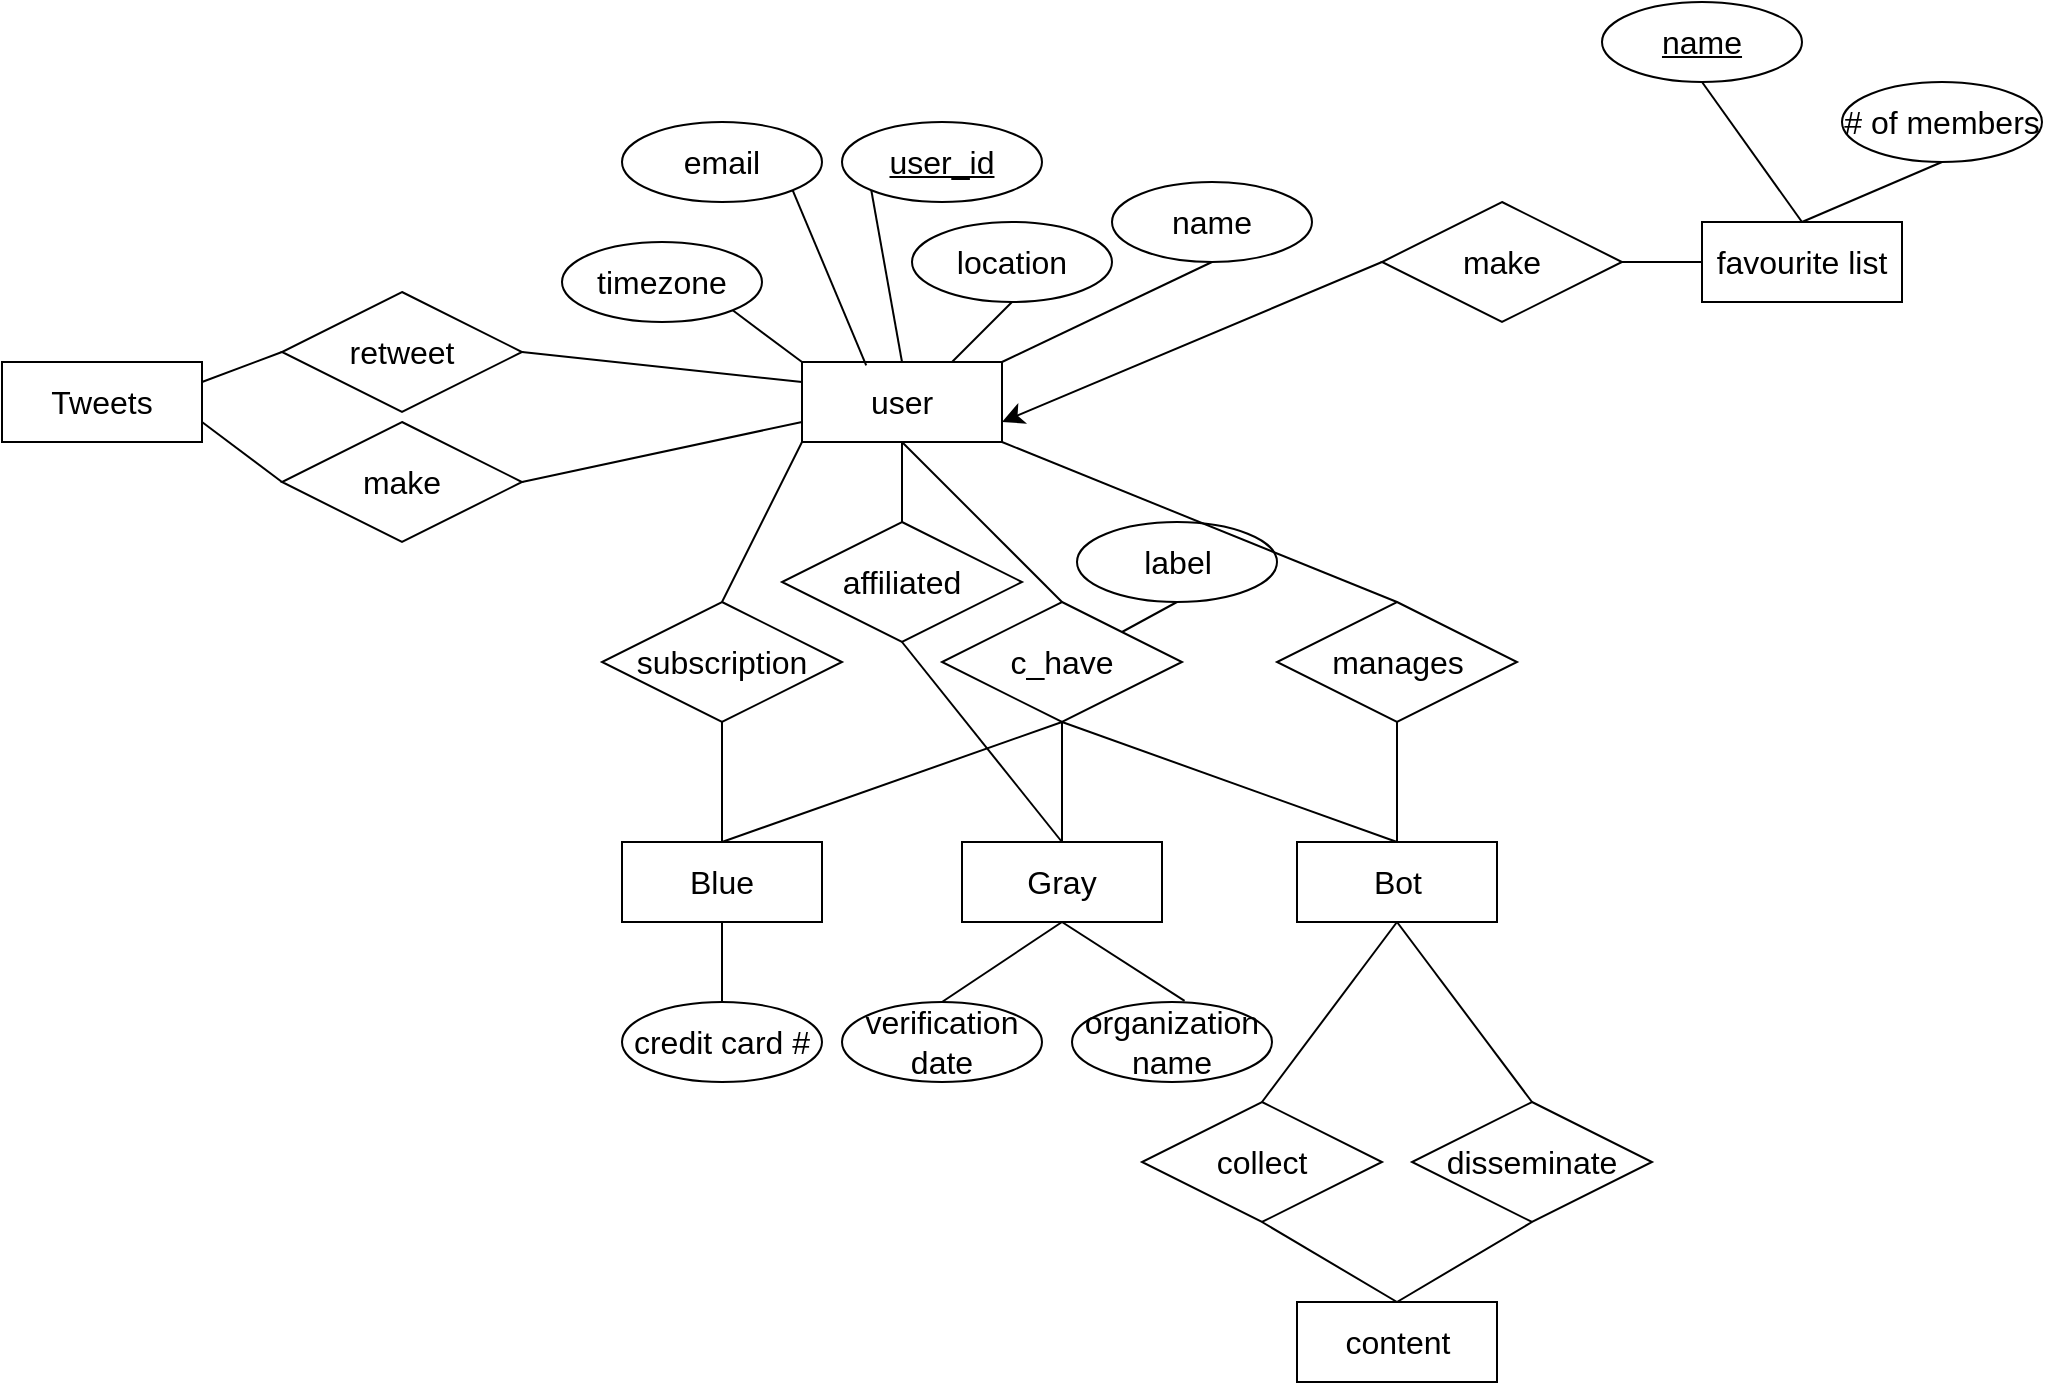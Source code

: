 <mxfile version="21.7.5" type="github">
  <diagram name="Page-1" id="pDb4KdGSy0NqhrSkEqrz">
    <mxGraphModel dx="4237" dy="2053" grid="1" gridSize="10" guides="1" tooltips="1" connect="1" arrows="1" fold="1" page="1" pageScale="1" pageWidth="850" pageHeight="1100" math="0" shadow="0">
      <root>
        <mxCell id="0" />
        <mxCell id="1" parent="0" />
        <mxCell id="DwLo5q6sceBoBFdq7gC3-73" value="user" style="whiteSpace=wrap;html=1;align=center;fontSize=16;" vertex="1" parent="1">
          <mxGeometry x="-1500" y="-390" width="100" height="40" as="geometry" />
        </mxCell>
        <mxCell id="DwLo5q6sceBoBFdq7gC3-74" value="user_id" style="ellipse;whiteSpace=wrap;html=1;align=center;fontStyle=4;fontSize=16;" vertex="1" parent="1">
          <mxGeometry x="-1480" y="-510" width="100" height="40" as="geometry" />
        </mxCell>
        <mxCell id="DwLo5q6sceBoBFdq7gC3-78" value="name" style="ellipse;whiteSpace=wrap;html=1;align=center;fontSize=16;" vertex="1" parent="1">
          <mxGeometry x="-1345" y="-480" width="100" height="40" as="geometry" />
        </mxCell>
        <mxCell id="DwLo5q6sceBoBFdq7gC3-80" value="location" style="ellipse;whiteSpace=wrap;html=1;align=center;fontSize=16;" vertex="1" parent="1">
          <mxGeometry x="-1445" y="-460" width="100" height="40" as="geometry" />
        </mxCell>
        <mxCell id="DwLo5q6sceBoBFdq7gC3-82" value="email" style="ellipse;whiteSpace=wrap;html=1;align=center;fontSize=16;" vertex="1" parent="1">
          <mxGeometry x="-1590" y="-510" width="100" height="40" as="geometry" />
        </mxCell>
        <mxCell id="DwLo5q6sceBoBFdq7gC3-84" value="timezone" style="ellipse;whiteSpace=wrap;html=1;align=center;fontSize=16;" vertex="1" parent="1">
          <mxGeometry x="-1620" y="-450" width="100" height="40" as="geometry" />
        </mxCell>
        <mxCell id="DwLo5q6sceBoBFdq7gC3-87" value="" style="endArrow=none;html=1;rounded=0;fontSize=12;startSize=8;endSize=8;curved=1;exitX=1;exitY=1;exitDx=0;exitDy=0;entryX=0.321;entryY=0.041;entryDx=0;entryDy=0;entryPerimeter=0;" edge="1" parent="1" source="DwLo5q6sceBoBFdq7gC3-82" target="DwLo5q6sceBoBFdq7gC3-73">
          <mxGeometry width="50" height="50" relative="1" as="geometry">
            <mxPoint x="-1000" y="-590" as="sourcePoint" />
            <mxPoint x="-1470" y="-400" as="targetPoint" />
          </mxGeometry>
        </mxCell>
        <mxCell id="DwLo5q6sceBoBFdq7gC3-88" value="" style="endArrow=none;html=1;rounded=0;fontSize=12;startSize=8;endSize=8;curved=1;exitX=1;exitY=1;exitDx=0;exitDy=0;entryX=0;entryY=0;entryDx=0;entryDy=0;" edge="1" parent="1" source="DwLo5q6sceBoBFdq7gC3-84" target="DwLo5q6sceBoBFdq7gC3-73">
          <mxGeometry width="50" height="50" relative="1" as="geometry">
            <mxPoint x="-1080" y="-390" as="sourcePoint" />
            <mxPoint x="-1030" y="-440" as="targetPoint" />
          </mxGeometry>
        </mxCell>
        <mxCell id="DwLo5q6sceBoBFdq7gC3-89" value="" style="endArrow=none;html=1;rounded=0;fontSize=12;startSize=8;endSize=8;curved=1;exitX=0;exitY=1;exitDx=0;exitDy=0;entryX=0.5;entryY=0;entryDx=0;entryDy=0;" edge="1" parent="1" source="DwLo5q6sceBoBFdq7gC3-74" target="DwLo5q6sceBoBFdq7gC3-73">
          <mxGeometry width="50" height="50" relative="1" as="geometry">
            <mxPoint x="-1080" y="-390" as="sourcePoint" />
            <mxPoint x="-1030" y="-440" as="targetPoint" />
          </mxGeometry>
        </mxCell>
        <mxCell id="DwLo5q6sceBoBFdq7gC3-90" value="" style="endArrow=none;html=1;rounded=0;fontSize=12;startSize=8;endSize=8;curved=1;exitX=0.5;exitY=1;exitDx=0;exitDy=0;entryX=0.75;entryY=0;entryDx=0;entryDy=0;" edge="1" parent="1" source="DwLo5q6sceBoBFdq7gC3-80" target="DwLo5q6sceBoBFdq7gC3-73">
          <mxGeometry width="50" height="50" relative="1" as="geometry">
            <mxPoint x="-1080" y="-390" as="sourcePoint" />
            <mxPoint x="-1030" y="-440" as="targetPoint" />
          </mxGeometry>
        </mxCell>
        <mxCell id="DwLo5q6sceBoBFdq7gC3-91" value="" style="endArrow=none;html=1;rounded=0;fontSize=12;startSize=8;endSize=8;curved=1;exitX=0.5;exitY=1;exitDx=0;exitDy=0;entryX=1;entryY=0;entryDx=0;entryDy=0;" edge="1" parent="1" source="DwLo5q6sceBoBFdq7gC3-78" target="DwLo5q6sceBoBFdq7gC3-73">
          <mxGeometry width="50" height="50" relative="1" as="geometry">
            <mxPoint x="-1080" y="-390" as="sourcePoint" />
            <mxPoint x="-1030" y="-440" as="targetPoint" />
          </mxGeometry>
        </mxCell>
        <mxCell id="DwLo5q6sceBoBFdq7gC3-92" value="c_have" style="shape=rhombus;perimeter=rhombusPerimeter;whiteSpace=wrap;html=1;align=center;fontSize=16;" vertex="1" parent="1">
          <mxGeometry x="-1430" y="-270" width="120" height="60" as="geometry" />
        </mxCell>
        <mxCell id="DwLo5q6sceBoBFdq7gC3-94" value="" style="endArrow=none;html=1;rounded=0;fontSize=12;startSize=8;endSize=8;curved=1;exitX=0.5;exitY=1;exitDx=0;exitDy=0;entryX=0.5;entryY=0;entryDx=0;entryDy=0;" edge="1" parent="1" source="DwLo5q6sceBoBFdq7gC3-73" target="DwLo5q6sceBoBFdq7gC3-92">
          <mxGeometry width="50" height="50" relative="1" as="geometry">
            <mxPoint x="-1260" y="-430" as="sourcePoint" />
            <mxPoint x="-1450" y="-290" as="targetPoint" />
          </mxGeometry>
        </mxCell>
        <mxCell id="DwLo5q6sceBoBFdq7gC3-95" value="Gray" style="whiteSpace=wrap;html=1;align=center;fontSize=16;" vertex="1" parent="1">
          <mxGeometry x="-1420" y="-150" width="100" height="40" as="geometry" />
        </mxCell>
        <mxCell id="DwLo5q6sceBoBFdq7gC3-96" value="Bot" style="whiteSpace=wrap;html=1;align=center;fontSize=16;" vertex="1" parent="1">
          <mxGeometry x="-1252.5" y="-150" width="100" height="40" as="geometry" />
        </mxCell>
        <mxCell id="DwLo5q6sceBoBFdq7gC3-97" value="Blue" style="whiteSpace=wrap;html=1;align=center;fontSize=16;" vertex="1" parent="1">
          <mxGeometry x="-1590" y="-150" width="100" height="40" as="geometry" />
        </mxCell>
        <mxCell id="DwLo5q6sceBoBFdq7gC3-99" value="credit card #" style="ellipse;whiteSpace=wrap;html=1;align=center;fontSize=16;" vertex="1" parent="1">
          <mxGeometry x="-1590" y="-70" width="100" height="40" as="geometry" />
        </mxCell>
        <mxCell id="DwLo5q6sceBoBFdq7gC3-100" value="label&lt;br&gt;" style="ellipse;whiteSpace=wrap;html=1;align=center;fontSize=16;" vertex="1" parent="1">
          <mxGeometry x="-1362.5" y="-310" width="100" height="40" as="geometry" />
        </mxCell>
        <mxCell id="DwLo5q6sceBoBFdq7gC3-101" value="subscription&lt;br&gt;" style="shape=rhombus;perimeter=rhombusPerimeter;whiteSpace=wrap;html=1;align=center;fontSize=16;" vertex="1" parent="1">
          <mxGeometry x="-1600" y="-270" width="120" height="60" as="geometry" />
        </mxCell>
        <mxCell id="DwLo5q6sceBoBFdq7gC3-102" value="manages" style="shape=rhombus;perimeter=rhombusPerimeter;whiteSpace=wrap;html=1;align=center;fontSize=16;" vertex="1" parent="1">
          <mxGeometry x="-1262.5" y="-270" width="120" height="60" as="geometry" />
        </mxCell>
        <mxCell id="DwLo5q6sceBoBFdq7gC3-103" value="" style="endArrow=none;html=1;rounded=0;fontSize=12;startSize=8;endSize=8;curved=1;entryX=0;entryY=1;entryDx=0;entryDy=0;exitX=0.5;exitY=0;exitDx=0;exitDy=0;" edge="1" parent="1" source="DwLo5q6sceBoBFdq7gC3-101" target="DwLo5q6sceBoBFdq7gC3-73">
          <mxGeometry width="50" height="50" relative="1" as="geometry">
            <mxPoint x="-1400" y="-260" as="sourcePoint" />
            <mxPoint x="-1510" y="-350" as="targetPoint" />
          </mxGeometry>
        </mxCell>
        <mxCell id="DwLo5q6sceBoBFdq7gC3-104" value="" style="endArrow=none;html=1;rounded=0;fontSize=12;startSize=8;endSize=8;curved=1;entryX=1;entryY=1;entryDx=0;entryDy=0;exitX=0.5;exitY=0;exitDx=0;exitDy=0;" edge="1" parent="1" source="DwLo5q6sceBoBFdq7gC3-102" target="DwLo5q6sceBoBFdq7gC3-73">
          <mxGeometry width="50" height="50" relative="1" as="geometry">
            <mxPoint x="-1400" y="-260" as="sourcePoint" />
            <mxPoint x="-1350" y="-310" as="targetPoint" />
          </mxGeometry>
        </mxCell>
        <mxCell id="DwLo5q6sceBoBFdq7gC3-105" value="" style="endArrow=none;html=1;rounded=0;fontSize=12;startSize=8;endSize=8;curved=1;exitX=0.5;exitY=1;exitDx=0;exitDy=0;" edge="1" parent="1" source="DwLo5q6sceBoBFdq7gC3-101" target="DwLo5q6sceBoBFdq7gC3-97">
          <mxGeometry width="50" height="50" relative="1" as="geometry">
            <mxPoint x="-1400" y="-260" as="sourcePoint" />
            <mxPoint x="-1350" y="-310" as="targetPoint" />
          </mxGeometry>
        </mxCell>
        <mxCell id="DwLo5q6sceBoBFdq7gC3-106" value="" style="endArrow=none;html=1;rounded=0;fontSize=12;startSize=8;endSize=8;curved=1;entryX=0.5;entryY=1;entryDx=0;entryDy=0;exitX=0.5;exitY=0;exitDx=0;exitDy=0;" edge="1" parent="1" source="DwLo5q6sceBoBFdq7gC3-97" target="DwLo5q6sceBoBFdq7gC3-92">
          <mxGeometry width="50" height="50" relative="1" as="geometry">
            <mxPoint x="-1400" y="-260" as="sourcePoint" />
            <mxPoint x="-1350" y="-310" as="targetPoint" />
          </mxGeometry>
        </mxCell>
        <mxCell id="DwLo5q6sceBoBFdq7gC3-107" value="" style="endArrow=none;html=1;rounded=0;fontSize=12;startSize=8;endSize=8;curved=1;exitX=0.5;exitY=1;exitDx=0;exitDy=0;entryX=0.5;entryY=0;entryDx=0;entryDy=0;" edge="1" parent="1" source="DwLo5q6sceBoBFdq7gC3-92" target="DwLo5q6sceBoBFdq7gC3-95">
          <mxGeometry width="50" height="50" relative="1" as="geometry">
            <mxPoint x="-1400" y="-260" as="sourcePoint" />
            <mxPoint x="-1350" y="-310" as="targetPoint" />
          </mxGeometry>
        </mxCell>
        <mxCell id="DwLo5q6sceBoBFdq7gC3-108" value="" style="endArrow=none;html=1;rounded=0;fontSize=12;startSize=8;endSize=8;curved=1;exitX=0.5;exitY=0;exitDx=0;exitDy=0;entryX=0.5;entryY=1;entryDx=0;entryDy=0;" edge="1" parent="1" source="DwLo5q6sceBoBFdq7gC3-96" target="DwLo5q6sceBoBFdq7gC3-92">
          <mxGeometry width="50" height="50" relative="1" as="geometry">
            <mxPoint x="-1400" y="-260" as="sourcePoint" />
            <mxPoint x="-1450" y="-150" as="targetPoint" />
          </mxGeometry>
        </mxCell>
        <mxCell id="DwLo5q6sceBoBFdq7gC3-109" value="" style="endArrow=none;html=1;rounded=0;fontSize=12;startSize=8;endSize=8;curved=1;exitX=0.5;exitY=1;exitDx=0;exitDy=0;" edge="1" parent="1" source="DwLo5q6sceBoBFdq7gC3-102" target="DwLo5q6sceBoBFdq7gC3-96">
          <mxGeometry width="50" height="50" relative="1" as="geometry">
            <mxPoint x="-1400" y="-260" as="sourcePoint" />
            <mxPoint x="-1350" y="-310" as="targetPoint" />
          </mxGeometry>
        </mxCell>
        <mxCell id="DwLo5q6sceBoBFdq7gC3-110" value="" style="endArrow=none;html=1;rounded=0;fontSize=12;startSize=8;endSize=8;curved=1;exitX=0.5;exitY=0;exitDx=0;exitDy=0;entryX=0.5;entryY=1;entryDx=0;entryDy=0;" edge="1" parent="1" source="DwLo5q6sceBoBFdq7gC3-99" target="DwLo5q6sceBoBFdq7gC3-97">
          <mxGeometry width="50" height="50" relative="1" as="geometry">
            <mxPoint x="-1240" y="-100" as="sourcePoint" />
            <mxPoint x="-1620" y="-110" as="targetPoint" />
          </mxGeometry>
        </mxCell>
        <mxCell id="DwLo5q6sceBoBFdq7gC3-111" value="" style="endArrow=none;html=1;rounded=0;fontSize=12;startSize=8;endSize=8;curved=1;exitX=0.5;exitY=1;exitDx=0;exitDy=0;entryX=0.5;entryY=0;entryDx=0;entryDy=0;" edge="1" parent="1" source="DwLo5q6sceBoBFdq7gC3-95" target="DwLo5q6sceBoBFdq7gC3-112">
          <mxGeometry width="50" height="50" relative="1" as="geometry">
            <mxPoint x="-1240" y="-100" as="sourcePoint" />
            <mxPoint x="-1190" y="-150" as="targetPoint" />
          </mxGeometry>
        </mxCell>
        <mxCell id="DwLo5q6sceBoBFdq7gC3-112" value="verification date" style="ellipse;whiteSpace=wrap;html=1;align=center;fontSize=16;" vertex="1" parent="1">
          <mxGeometry x="-1480" y="-70" width="100" height="40" as="geometry" />
        </mxCell>
        <mxCell id="DwLo5q6sceBoBFdq7gC3-113" value="" style="endArrow=none;html=1;rounded=0;fontSize=12;startSize=8;endSize=8;curved=1;exitX=0.5;exitY=1;exitDx=0;exitDy=0;entryX=1;entryY=0;entryDx=0;entryDy=0;" edge="1" parent="1" source="DwLo5q6sceBoBFdq7gC3-100" target="DwLo5q6sceBoBFdq7gC3-92">
          <mxGeometry width="50" height="50" relative="1" as="geometry">
            <mxPoint x="-1180" y="-270" as="sourcePoint" />
            <mxPoint x="-1130" y="-320" as="targetPoint" />
          </mxGeometry>
        </mxCell>
        <mxCell id="DwLo5q6sceBoBFdq7gC3-114" value="affiliated" style="shape=rhombus;perimeter=rhombusPerimeter;whiteSpace=wrap;html=1;align=center;fontSize=16;" vertex="1" parent="1">
          <mxGeometry x="-1510" y="-310" width="120" height="60" as="geometry" />
        </mxCell>
        <mxCell id="DwLo5q6sceBoBFdq7gC3-115" value="" style="endArrow=none;html=1;rounded=0;fontSize=12;startSize=8;endSize=8;curved=1;entryX=0.5;entryY=1;entryDx=0;entryDy=0;exitX=0.5;exitY=0;exitDx=0;exitDy=0;" edge="1" parent="1" source="DwLo5q6sceBoBFdq7gC3-114" target="DwLo5q6sceBoBFdq7gC3-73">
          <mxGeometry width="50" height="50" relative="1" as="geometry">
            <mxPoint x="-1480" y="-290" as="sourcePoint" />
            <mxPoint x="-1430" y="-340" as="targetPoint" />
          </mxGeometry>
        </mxCell>
        <mxCell id="DwLo5q6sceBoBFdq7gC3-116" value="" style="endArrow=none;html=1;rounded=0;fontSize=12;startSize=8;endSize=8;curved=1;exitX=0.5;exitY=1;exitDx=0;exitDy=0;entryX=0.5;entryY=0;entryDx=0;entryDy=0;" edge="1" parent="1" source="DwLo5q6sceBoBFdq7gC3-114" target="DwLo5q6sceBoBFdq7gC3-95">
          <mxGeometry width="50" height="50" relative="1" as="geometry">
            <mxPoint x="-1480" y="-290" as="sourcePoint" />
            <mxPoint x="-1430" y="-340" as="targetPoint" />
          </mxGeometry>
        </mxCell>
        <mxCell id="DwLo5q6sceBoBFdq7gC3-118" value="organization name" style="ellipse;whiteSpace=wrap;html=1;align=center;fontSize=16;" vertex="1" parent="1">
          <mxGeometry x="-1365" y="-70" width="100" height="40" as="geometry" />
        </mxCell>
        <mxCell id="DwLo5q6sceBoBFdq7gC3-119" value="" style="endArrow=none;html=1;rounded=0;fontSize=12;startSize=8;endSize=8;curved=1;exitX=0.5;exitY=1;exitDx=0;exitDy=0;entryX=0.563;entryY=-0.013;entryDx=0;entryDy=0;entryPerimeter=0;" edge="1" parent="1" source="DwLo5q6sceBoBFdq7gC3-95" target="DwLo5q6sceBoBFdq7gC3-118">
          <mxGeometry width="50" height="50" relative="1" as="geometry">
            <mxPoint x="-1480" y="-290" as="sourcePoint" />
            <mxPoint x="-1430" y="-340" as="targetPoint" />
          </mxGeometry>
        </mxCell>
        <mxCell id="DwLo5q6sceBoBFdq7gC3-127" style="edgeStyle=none;curved=1;rounded=0;orthogonalLoop=1;jettySize=auto;html=1;exitX=0;exitY=0.5;exitDx=0;exitDy=0;entryX=1;entryY=0.75;entryDx=0;entryDy=0;fontSize=12;startSize=8;endSize=8;" edge="1" parent="1" source="DwLo5q6sceBoBFdq7gC3-120" target="DwLo5q6sceBoBFdq7gC3-73">
          <mxGeometry relative="1" as="geometry" />
        </mxCell>
        <mxCell id="DwLo5q6sceBoBFdq7gC3-120" value="make" style="shape=rhombus;perimeter=rhombusPerimeter;whiteSpace=wrap;html=1;align=center;fontSize=16;" vertex="1" parent="1">
          <mxGeometry x="-1210" y="-470" width="120" height="60" as="geometry" />
        </mxCell>
        <mxCell id="DwLo5q6sceBoBFdq7gC3-121" value="favourite list" style="whiteSpace=wrap;html=1;align=center;fontSize=16;" vertex="1" parent="1">
          <mxGeometry x="-1050" y="-460" width="100" height="40" as="geometry" />
        </mxCell>
        <mxCell id="DwLo5q6sceBoBFdq7gC3-124" value="name" style="ellipse;whiteSpace=wrap;html=1;align=center;fontStyle=4;fontSize=16;" vertex="1" parent="1">
          <mxGeometry x="-1100" y="-570" width="100" height="40" as="geometry" />
        </mxCell>
        <mxCell id="DwLo5q6sceBoBFdq7gC3-125" value="" style="endArrow=none;html=1;rounded=0;fontSize=12;startSize=8;endSize=8;curved=1;entryX=0.5;entryY=1;entryDx=0;entryDy=0;exitX=0.5;exitY=0;exitDx=0;exitDy=0;" edge="1" parent="1" source="DwLo5q6sceBoBFdq7gC3-121" target="DwLo5q6sceBoBFdq7gC3-124">
          <mxGeometry width="50" height="50" relative="1" as="geometry">
            <mxPoint x="-1010" y="-440" as="sourcePoint" />
            <mxPoint x="-1070" y="-350" as="targetPoint" />
          </mxGeometry>
        </mxCell>
        <mxCell id="DwLo5q6sceBoBFdq7gC3-126" value="" style="endArrow=none;html=1;rounded=0;fontSize=12;startSize=8;endSize=8;curved=1;exitX=1;exitY=0.5;exitDx=0;exitDy=0;entryX=0;entryY=0.5;entryDx=0;entryDy=0;" edge="1" parent="1" source="DwLo5q6sceBoBFdq7gC3-120" target="DwLo5q6sceBoBFdq7gC3-121">
          <mxGeometry width="50" height="50" relative="1" as="geometry">
            <mxPoint x="-1120" y="-300" as="sourcePoint" />
            <mxPoint x="-1070" y="-350" as="targetPoint" />
          </mxGeometry>
        </mxCell>
        <mxCell id="DwLo5q6sceBoBFdq7gC3-128" value="content" style="whiteSpace=wrap;html=1;align=center;fontSize=16;" vertex="1" parent="1">
          <mxGeometry x="-1252.5" y="80" width="100" height="40" as="geometry" />
        </mxCell>
        <mxCell id="DwLo5q6sceBoBFdq7gC3-129" value="collect" style="shape=rhombus;perimeter=rhombusPerimeter;whiteSpace=wrap;html=1;align=center;fontSize=16;" vertex="1" parent="1">
          <mxGeometry x="-1330" y="-20" width="120" height="60" as="geometry" />
        </mxCell>
        <mxCell id="DwLo5q6sceBoBFdq7gC3-130" value="disseminate&lt;br&gt;" style="shape=rhombus;perimeter=rhombusPerimeter;whiteSpace=wrap;html=1;align=center;fontSize=16;" vertex="1" parent="1">
          <mxGeometry x="-1195" y="-20" width="120" height="60" as="geometry" />
        </mxCell>
        <mxCell id="DwLo5q6sceBoBFdq7gC3-131" value="" style="endArrow=none;html=1;rounded=0;fontSize=12;startSize=8;endSize=8;curved=1;entryX=0.5;entryY=1;entryDx=0;entryDy=0;exitX=0.5;exitY=0;exitDx=0;exitDy=0;" edge="1" parent="1" source="DwLo5q6sceBoBFdq7gC3-129" target="DwLo5q6sceBoBFdq7gC3-96">
          <mxGeometry width="50" height="50" relative="1" as="geometry">
            <mxPoint x="-1340" y="-90" as="sourcePoint" />
            <mxPoint x="-1290" y="-140" as="targetPoint" />
          </mxGeometry>
        </mxCell>
        <mxCell id="DwLo5q6sceBoBFdq7gC3-132" value="" style="endArrow=none;html=1;rounded=0;fontSize=12;startSize=8;endSize=8;curved=1;exitX=0.5;exitY=0;exitDx=0;exitDy=0;entryX=0.5;entryY=1;entryDx=0;entryDy=0;" edge="1" parent="1" source="DwLo5q6sceBoBFdq7gC3-130" target="DwLo5q6sceBoBFdq7gC3-96">
          <mxGeometry width="50" height="50" relative="1" as="geometry">
            <mxPoint x="-1340" y="-90" as="sourcePoint" />
            <mxPoint x="-1280" y="-120" as="targetPoint" />
          </mxGeometry>
        </mxCell>
        <mxCell id="DwLo5q6sceBoBFdq7gC3-133" value="" style="endArrow=none;html=1;rounded=0;fontSize=12;startSize=8;endSize=8;curved=1;exitX=0.5;exitY=1;exitDx=0;exitDy=0;entryX=0.5;entryY=0;entryDx=0;entryDy=0;" edge="1" parent="1" source="DwLo5q6sceBoBFdq7gC3-129" target="DwLo5q6sceBoBFdq7gC3-128">
          <mxGeometry width="50" height="50" relative="1" as="geometry">
            <mxPoint x="-1345" y="40.0" as="sourcePoint" />
            <mxPoint x="-1261.04" y="51.14" as="targetPoint" />
          </mxGeometry>
        </mxCell>
        <mxCell id="DwLo5q6sceBoBFdq7gC3-134" value="" style="endArrow=none;html=1;rounded=0;fontSize=12;startSize=8;endSize=8;curved=1;entryX=0.5;entryY=1;entryDx=0;entryDy=0;exitX=0.5;exitY=0;exitDx=0;exitDy=0;" edge="1" parent="1" source="DwLo5q6sceBoBFdq7gC3-128" target="DwLo5q6sceBoBFdq7gC3-130">
          <mxGeometry width="50" height="50" relative="1" as="geometry">
            <mxPoint x="-1330" y="40" as="sourcePoint" />
            <mxPoint x="-1280" y="-10" as="targetPoint" />
          </mxGeometry>
        </mxCell>
        <mxCell id="DwLo5q6sceBoBFdq7gC3-135" value="# of members" style="ellipse;whiteSpace=wrap;html=1;align=center;fontSize=16;" vertex="1" parent="1">
          <mxGeometry x="-980" y="-530" width="100" height="40" as="geometry" />
        </mxCell>
        <mxCell id="DwLo5q6sceBoBFdq7gC3-136" value="" style="endArrow=none;html=1;rounded=0;fontSize=12;startSize=8;endSize=8;curved=1;exitX=0.5;exitY=0;exitDx=0;exitDy=0;entryX=0.5;entryY=1;entryDx=0;entryDy=0;" edge="1" parent="1" source="DwLo5q6sceBoBFdq7gC3-121" target="DwLo5q6sceBoBFdq7gC3-135">
          <mxGeometry width="50" height="50" relative="1" as="geometry">
            <mxPoint x="-940" y="-160" as="sourcePoint" />
            <mxPoint x="-890" y="-210" as="targetPoint" />
          </mxGeometry>
        </mxCell>
        <mxCell id="DwLo5q6sceBoBFdq7gC3-139" value="Tweets" style="whiteSpace=wrap;html=1;align=center;fontSize=16;" vertex="1" parent="1">
          <mxGeometry x="-1900" y="-390" width="100" height="40" as="geometry" />
        </mxCell>
        <mxCell id="DwLo5q6sceBoBFdq7gC3-142" value="retweet" style="shape=rhombus;perimeter=rhombusPerimeter;whiteSpace=wrap;html=1;align=center;fontSize=16;" vertex="1" parent="1">
          <mxGeometry x="-1760" y="-425" width="120" height="60" as="geometry" />
        </mxCell>
        <mxCell id="DwLo5q6sceBoBFdq7gC3-143" value="make" style="shape=rhombus;perimeter=rhombusPerimeter;whiteSpace=wrap;html=1;align=center;fontSize=16;" vertex="1" parent="1">
          <mxGeometry x="-1760" y="-360" width="120" height="60" as="geometry" />
        </mxCell>
        <mxCell id="DwLo5q6sceBoBFdq7gC3-144" value="" style="endArrow=none;html=1;rounded=0;fontSize=12;startSize=8;endSize=8;curved=1;exitX=1;exitY=0.5;exitDx=0;exitDy=0;entryX=0;entryY=0.25;entryDx=0;entryDy=0;" edge="1" parent="1" source="DwLo5q6sceBoBFdq7gC3-142" target="DwLo5q6sceBoBFdq7gC3-73">
          <mxGeometry width="50" height="50" relative="1" as="geometry">
            <mxPoint x="-1600" y="-370" as="sourcePoint" />
            <mxPoint x="-1430" y="-330" as="targetPoint" />
          </mxGeometry>
        </mxCell>
        <mxCell id="DwLo5q6sceBoBFdq7gC3-145" value="" style="endArrow=none;html=1;rounded=0;fontSize=12;startSize=8;endSize=8;curved=1;exitX=1;exitY=0.5;exitDx=0;exitDy=0;entryX=0;entryY=0.75;entryDx=0;entryDy=0;" edge="1" parent="1" source="DwLo5q6sceBoBFdq7gC3-143" target="DwLo5q6sceBoBFdq7gC3-73">
          <mxGeometry width="50" height="50" relative="1" as="geometry">
            <mxPoint x="-1480" y="-280" as="sourcePoint" />
            <mxPoint x="-1430" y="-330" as="targetPoint" />
          </mxGeometry>
        </mxCell>
        <mxCell id="DwLo5q6sceBoBFdq7gC3-146" value="" style="endArrow=none;html=1;rounded=0;fontSize=12;startSize=8;endSize=8;curved=1;exitX=0;exitY=0.5;exitDx=0;exitDy=0;entryX=1;entryY=0.75;entryDx=0;entryDy=0;" edge="1" parent="1" source="DwLo5q6sceBoBFdq7gC3-143" target="DwLo5q6sceBoBFdq7gC3-139">
          <mxGeometry width="50" height="50" relative="1" as="geometry">
            <mxPoint x="-1480" y="-280" as="sourcePoint" />
            <mxPoint x="-1430" y="-330" as="targetPoint" />
          </mxGeometry>
        </mxCell>
        <mxCell id="DwLo5q6sceBoBFdq7gC3-147" value="" style="endArrow=none;html=1;rounded=0;fontSize=12;startSize=8;endSize=8;curved=1;exitX=0;exitY=0.5;exitDx=0;exitDy=0;entryX=1;entryY=0.25;entryDx=0;entryDy=0;" edge="1" parent="1" source="DwLo5q6sceBoBFdq7gC3-142" target="DwLo5q6sceBoBFdq7gC3-139">
          <mxGeometry width="50" height="50" relative="1" as="geometry">
            <mxPoint x="-1480" y="-280" as="sourcePoint" />
            <mxPoint x="-1430" y="-330" as="targetPoint" />
          </mxGeometry>
        </mxCell>
      </root>
    </mxGraphModel>
  </diagram>
</mxfile>
